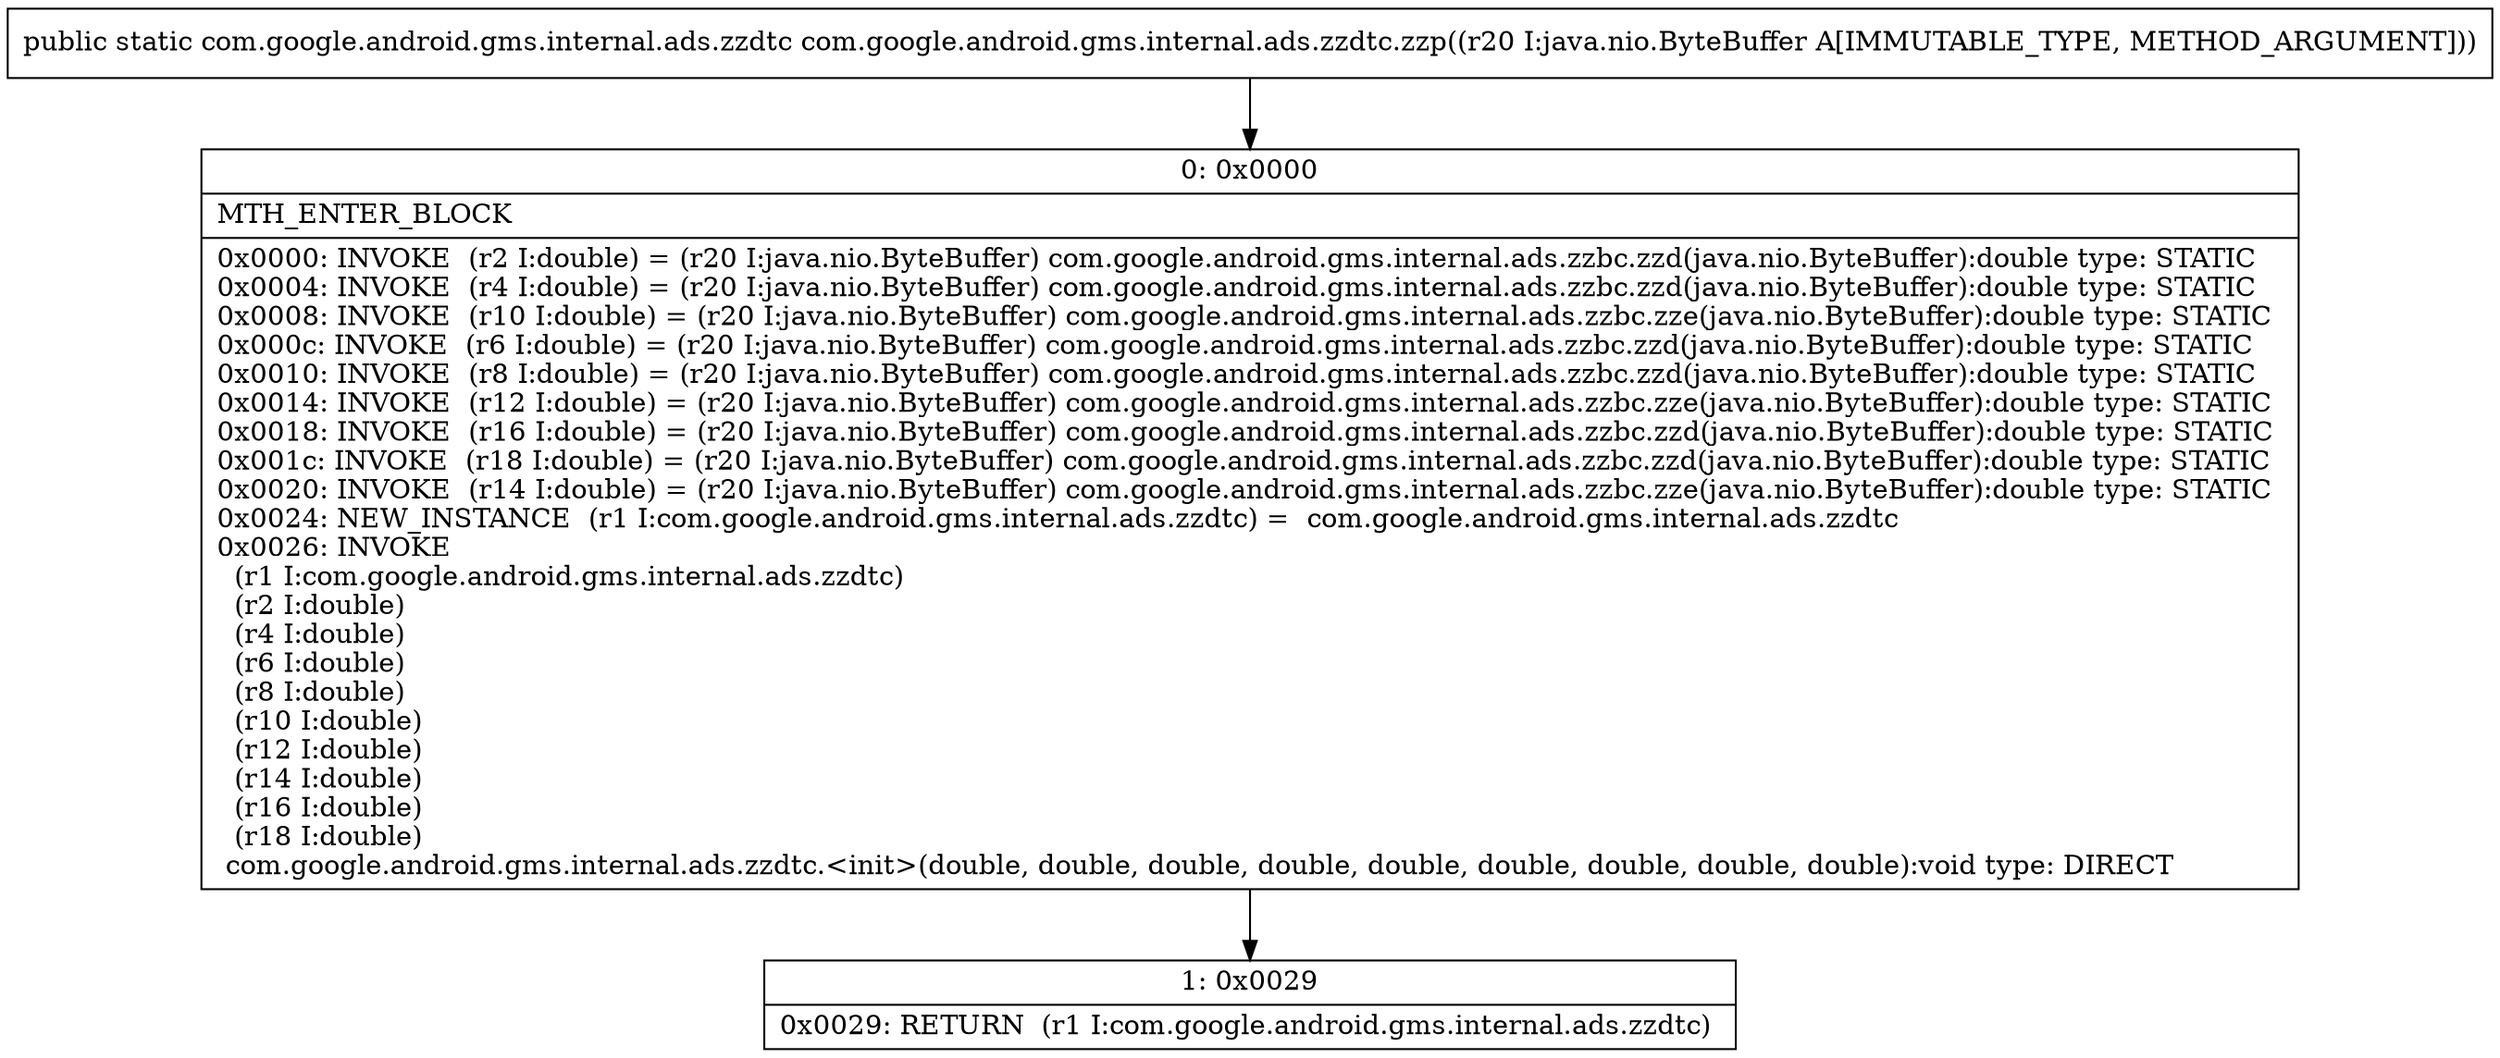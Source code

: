 digraph "CFG forcom.google.android.gms.internal.ads.zzdtc.zzp(Ljava\/nio\/ByteBuffer;)Lcom\/google\/android\/gms\/internal\/ads\/zzdtc;" {
Node_0 [shape=record,label="{0\:\ 0x0000|MTH_ENTER_BLOCK\l|0x0000: INVOKE  (r2 I:double) = (r20 I:java.nio.ByteBuffer) com.google.android.gms.internal.ads.zzbc.zzd(java.nio.ByteBuffer):double type: STATIC \l0x0004: INVOKE  (r4 I:double) = (r20 I:java.nio.ByteBuffer) com.google.android.gms.internal.ads.zzbc.zzd(java.nio.ByteBuffer):double type: STATIC \l0x0008: INVOKE  (r10 I:double) = (r20 I:java.nio.ByteBuffer) com.google.android.gms.internal.ads.zzbc.zze(java.nio.ByteBuffer):double type: STATIC \l0x000c: INVOKE  (r6 I:double) = (r20 I:java.nio.ByteBuffer) com.google.android.gms.internal.ads.zzbc.zzd(java.nio.ByteBuffer):double type: STATIC \l0x0010: INVOKE  (r8 I:double) = (r20 I:java.nio.ByteBuffer) com.google.android.gms.internal.ads.zzbc.zzd(java.nio.ByteBuffer):double type: STATIC \l0x0014: INVOKE  (r12 I:double) = (r20 I:java.nio.ByteBuffer) com.google.android.gms.internal.ads.zzbc.zze(java.nio.ByteBuffer):double type: STATIC \l0x0018: INVOKE  (r16 I:double) = (r20 I:java.nio.ByteBuffer) com.google.android.gms.internal.ads.zzbc.zzd(java.nio.ByteBuffer):double type: STATIC \l0x001c: INVOKE  (r18 I:double) = (r20 I:java.nio.ByteBuffer) com.google.android.gms.internal.ads.zzbc.zzd(java.nio.ByteBuffer):double type: STATIC \l0x0020: INVOKE  (r14 I:double) = (r20 I:java.nio.ByteBuffer) com.google.android.gms.internal.ads.zzbc.zze(java.nio.ByteBuffer):double type: STATIC \l0x0024: NEW_INSTANCE  (r1 I:com.google.android.gms.internal.ads.zzdtc) =  com.google.android.gms.internal.ads.zzdtc \l0x0026: INVOKE  \l  (r1 I:com.google.android.gms.internal.ads.zzdtc)\l  (r2 I:double)\l  (r4 I:double)\l  (r6 I:double)\l  (r8 I:double)\l  (r10 I:double)\l  (r12 I:double)\l  (r14 I:double)\l  (r16 I:double)\l  (r18 I:double)\l com.google.android.gms.internal.ads.zzdtc.\<init\>(double, double, double, double, double, double, double, double, double):void type: DIRECT \l}"];
Node_1 [shape=record,label="{1\:\ 0x0029|0x0029: RETURN  (r1 I:com.google.android.gms.internal.ads.zzdtc) \l}"];
MethodNode[shape=record,label="{public static com.google.android.gms.internal.ads.zzdtc com.google.android.gms.internal.ads.zzdtc.zzp((r20 I:java.nio.ByteBuffer A[IMMUTABLE_TYPE, METHOD_ARGUMENT])) }"];
MethodNode -> Node_0;
Node_0 -> Node_1;
}


